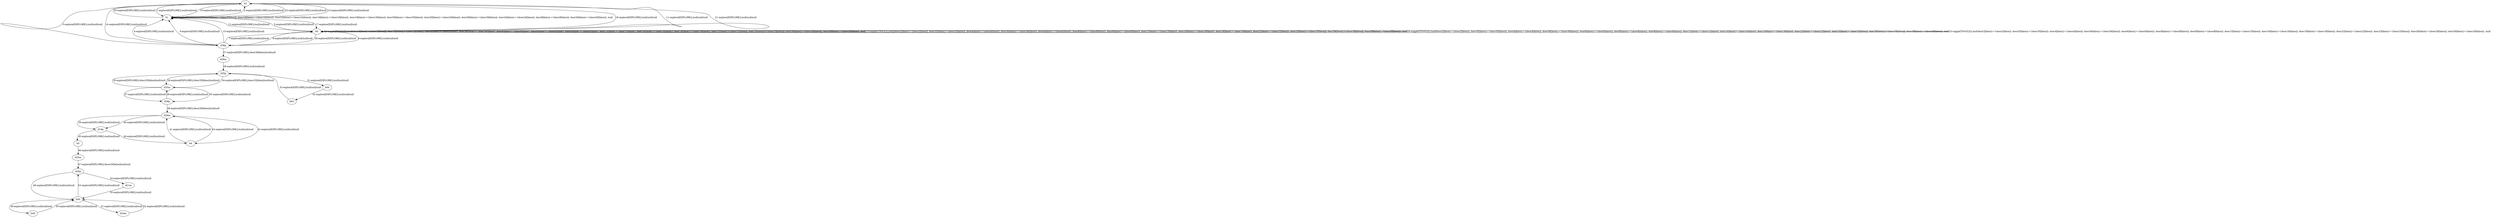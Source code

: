 # Total number of goals covered by this test: 1
# d21m --> b50

digraph g {
"b2" -> "b1" [label = "1-explore[EXPLORE];/null/null/null"];
"b1" -> "b2" [label = "2-explore[EXPLORE];/null/null/null"];
"b2" -> "d36p" [label = "3-explore[EXPLORE];/null/null/null"];
"d36p" -> "b1" [label = "4-explore[EXPLORE];/null/null/null"];
"b1" -> "b0" [label = "5-explore[EXPLORE];/null/null/null"];
"b0" -> "d36p" [label = "6-explore[EXPLORE];/null/null/null"];
"d36p" -> "b0" [label = "7-explore[EXPLORE];/null/null/null"];
"b0" -> "d36p" [label = "8-explore[EXPLORE];/null/null/null"];
"d36p" -> "b1" [label = "9-explore[EXPLORE];/null/null/null"];
"b1" -> "b2" [label = "10-explore[EXPLORE];/null/null/null"];
"b2" -> "b0" [label = "11-explore[EXPLORE];/null/null/null"];
"b0" -> "b1" [label = "12-explore[EXPLORE];/null/null/null"];
"b1" -> "b2" [label = "13-explore[EXPLORE];/null/null/null"];
"b2" -> "d36p" [label = "14-explore[EXPLORE];/null/null/null"];
"d36p" -> "b1" [label = "15-explore[EXPLORE];/null/null/null"];
"b1" -> "b1" [label = "16-toggle[TOGGLE];/null/door0[false]:=!(door0[false]); door16[false]:=!(door16[false]); door32[false]:=!(door32[false]); door18[false]:=!(door18[false]); door19[false]:=!(door19[false]); door35[false]:=!(door35[false]); door20[false]:=!(door20[false]); door36[false]:=!(door36[false]); door24[false]:=!(door24[false]); door9[false]:=!(door9[false]); door26[false]:=!(door26[false]); /null"];
"b1" -> "b0" [label = "17-explore[EXPLORE];/null/null/null"];
"b0" -> "b2" [label = "18-explore[EXPLORE];/null/null/null"];
"b2" -> "b1" [label = "19-explore[EXPLORE];/null/null/null"];
"b1" -> "b2" [label = "20-explore[EXPLORE];/null/null/null"];
"b2" -> "b0" [label = "21-explore[EXPLORE];/null/null/null"];
"b0" -> "b0" [label = "22-toggle[TOGGLE];/null/door2[false]:=!(door2[false]); door35[false]:=!(door35[false]); door4[false]:=!(door4[false]); door36[false]:=!(door36[false]); door6[false]:=!(door6[false]); door8[false]:=!(door8[false]); door9[false]:=!(door9[false]); door15[false]:=!(door15[false]); door16[false]:=!(door16[false]); door19[false]:=!(door19[false]); door22[false]:=!(door22[false]); door23[false]:=!(door23[false]); door26[false]:=!(door26[false]); door29[false]:=!(door29[false]); /null"];
"b0" -> "b0" [label = "23-toggle[TOGGLE];/null/door2[false]:=!(door2[false]); door35[false]:=!(door35[false]); door4[false]:=!(door4[false]); door36[false]:=!(door36[false]); door6[false]:=!(door6[false]); door8[false]:=!(door8[false]); door9[false]:=!(door9[false]); door15[false]:=!(door15[false]); door16[false]:=!(door16[false]); door19[false]:=!(door19[false]); door22[false]:=!(door22[false]); door23[false]:=!(door23[false]); door26[false]:=!(door26[false]); door29[false]:=!(door29[false]); /null"];
"b0" -> "b0" [label = "24-toggle[TOGGLE];/null/door2[false]:=!(door2[false]); door35[false]:=!(door35[false]); door4[false]:=!(door4[false]); door36[false]:=!(door36[false]); door6[false]:=!(door6[false]); door8[false]:=!(door8[false]); door9[false]:=!(door9[false]); door15[false]:=!(door15[false]); door16[false]:=!(door16[false]); door19[false]:=!(door19[false]); door22[false]:=!(door22[false]); door23[false]:=!(door23[false]); door26[false]:=!(door26[false]); door29[false]:=!(door29[false]); /null"];
"b0" -> "b0" [label = "25-toggle[TOGGLE];/null/door2[false]:=!(door2[false]); door35[false]:=!(door35[false]); door4[false]:=!(door4[false]); door36[false]:=!(door36[false]); door6[false]:=!(door6[false]); door8[false]:=!(door8[false]); door9[false]:=!(door9[false]); door15[false]:=!(door15[false]); door16[false]:=!(door16[false]); door19[false]:=!(door19[false]); door22[false]:=!(door22[false]); door23[false]:=!(door23[false]); door26[false]:=!(door26[false]); door29[false]:=!(door29[false]); /null"];
"b0" -> "d36p" [label = "26-explore[EXPLORE];/null/null/null"];
"d36p" -> "d36m" [label = "27-explore[EXPLORE];/door36[false]/null/null"];
"d36m" -> "d35p" [label = "28-explore[EXPLORE];/null/null/null"];
"d35p" -> "d35m" [label = "29-explore[EXPLORE];/door35[false]/null/null"];
"d35m" -> "d35p" [label = "30-explore[EXPLORE];/door35[false]/null/null"];
"d35p" -> "b64" [label = "31-explore[EXPLORE];/null/null/null"];
"b64" -> "b63" [label = "32-explore[EXPLORE];/null/null/null"];
"b63" -> "d35p" [label = "33-explore[EXPLORE];/null/null/null"];
"d35p" -> "d35m" [label = "34-explore[EXPLORE];/door35[false]/null/null"];
"d35m" -> "d26p" [label = "35-explore[EXPLORE];/null/null/null"];
"d26p" -> "d35m" [label = "36-explore[EXPLORE];/null/null/null"];
"d35m" -> "d26p" [label = "37-explore[EXPLORE];/null/null/null"];
"d26p" -> "d26m" [label = "38-explore[EXPLORE];/door26[false]/null/null"];
"d26m" -> "d19p" [label = "39-explore[EXPLORE];/null/null/null"];
"d19p" -> "b6" [label = "40-explore[EXPLORE];/null/null/null"];
"b6" -> "d26m" [label = "41-explore[EXPLORE];/null/null/null"];
"d26m" -> "b6" [label = "42-explore[EXPLORE];/null/null/null"];
"b6" -> "d26m" [label = "43-explore[EXPLORE];/null/null/null"];
"d26m" -> "d19p" [label = "44-explore[EXPLORE];/null/null/null"];
"d19p" -> "b5" [label = "45-explore[EXPLORE];/null/null/null"];
"b5" -> "d20m" [label = "46-explore[EXPLORE];/null/null/null"];
"d20m" -> "d20p" [label = "47-explore[EXPLORE];/door20[false]/null/null"];
"d20p" -> "b50" [label = "48-explore[EXPLORE];/null/null/null"];
"b50" -> "b49" [label = "49-explore[EXPLORE];/null/null/null"];
"b49" -> "b50" [label = "50-explore[EXPLORE];/null/null/null"];
"b50" -> "d24m" [label = "51-explore[EXPLORE];/null/null/null"];
"d24m" -> "b50" [label = "52-explore[EXPLORE];/null/null/null"];
"b50" -> "d20p" [label = "53-explore[EXPLORE];/null/null/null"];
"d20p" -> "d21m" [label = "54-explore[EXPLORE];/null/null/null"];
"d21m" -> "b50" [label = "55-explore[EXPLORE];/null/null/null"];
}